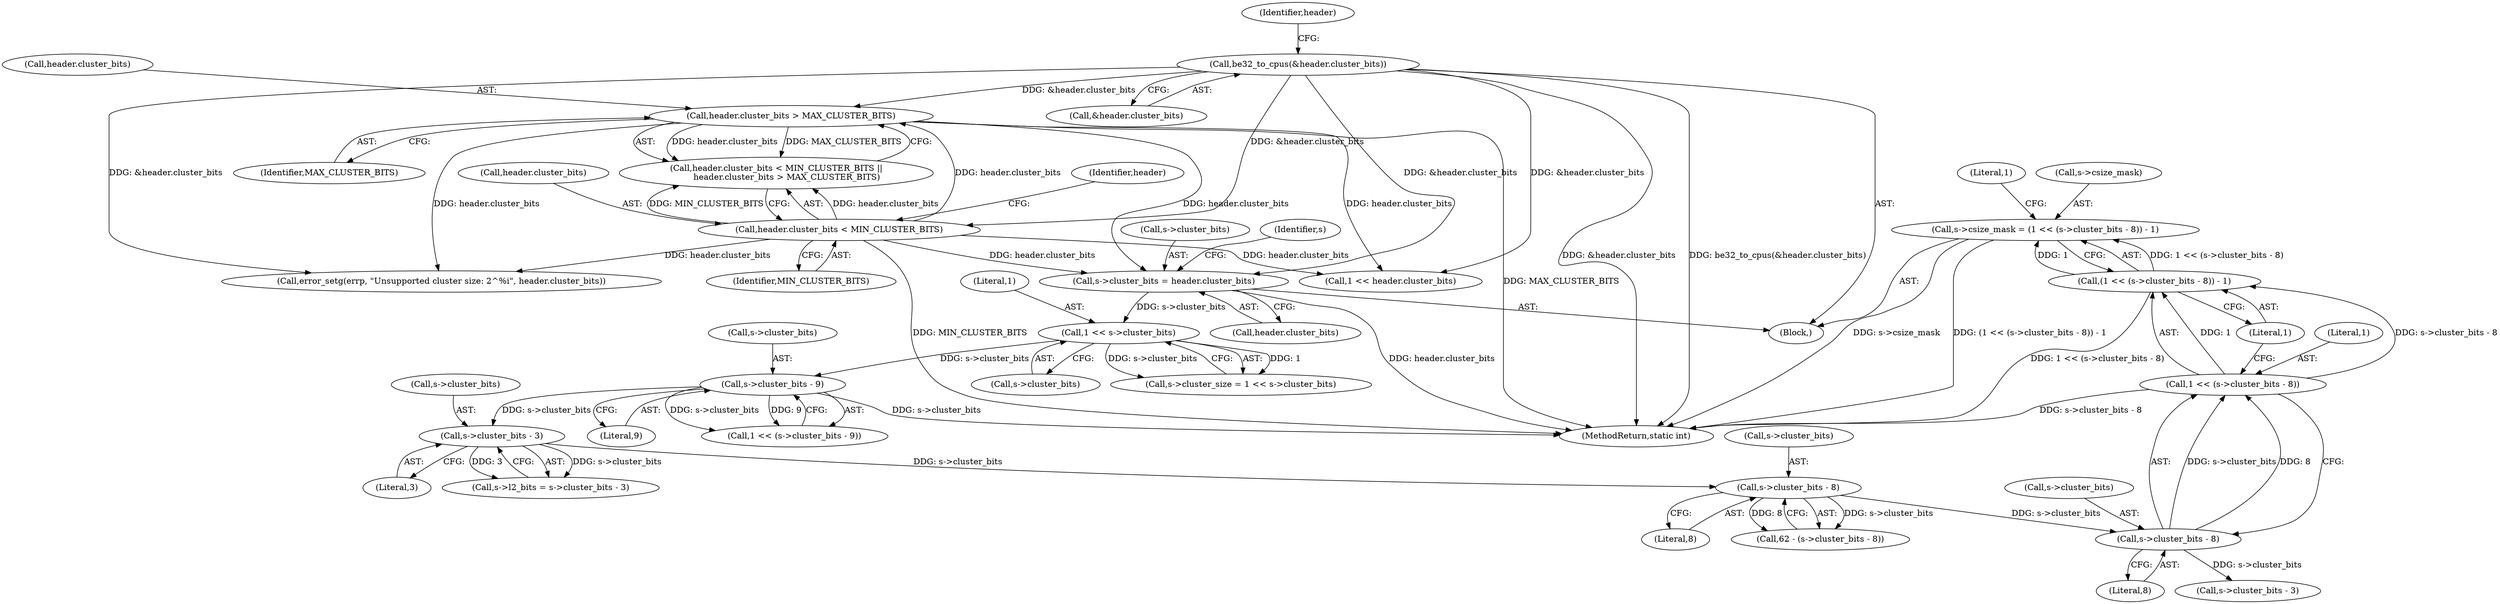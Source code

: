digraph "0_qemu_6a83f8b5bec6f59e56cc49bd49e4c3f8f805d56f_0@pointer" {
"1000698" [label="(Call,s->csize_mask = (1 << (s->cluster_bits - 8)) - 1)"];
"1000702" [label="(Call,(1 << (s->cluster_bits - 8)) - 1)"];
"1000703" [label="(Call,1 << (s->cluster_bits - 8))"];
"1000705" [label="(Call,s->cluster_bits - 8)"];
"1000693" [label="(Call,s->cluster_bits - 8)"];
"1000664" [label="(Call,s->cluster_bits - 3)"];
"1000332" [label="(Call,s->cluster_bits - 9)"];
"1000321" [label="(Call,1 << s->cluster_bits)"];
"1000310" [label="(Call,s->cluster_bits = header.cluster_bits)"];
"1000293" [label="(Call,header.cluster_bits > MAX_CLUSTER_BITS)"];
"1000199" [label="(Call,be32_to_cpus(&header.cluster_bits))"];
"1000288" [label="(Call,header.cluster_bits < MIN_CLUSTER_BITS)"];
"1000697" [label="(Literal,8)"];
"1000705" [label="(Call,s->cluster_bits - 8)"];
"1000288" [label="(Call,header.cluster_bits < MIN_CLUSTER_BITS)"];
"1000693" [label="(Call,s->cluster_bits - 8)"];
"1000295" [label="(Identifier,header)"];
"1000311" [label="(Call,s->cluster_bits)"];
"1000706" [label="(Call,s->cluster_bits)"];
"1000294" [label="(Call,header.cluster_bits)"];
"1000317" [label="(Call,s->cluster_size = 1 << s->cluster_bits)"];
"1000199" [label="(Call,be32_to_cpus(&header.cluster_bits))"];
"1000664" [label="(Call,s->cluster_bits - 3)"];
"1000297" [label="(Identifier,MAX_CLUSTER_BITS)"];
"1000712" [label="(Literal,1)"];
"1000668" [label="(Literal,3)"];
"1000660" [label="(Call,s->l2_bits = s->cluster_bits - 3)"];
"1000292" [label="(Identifier,MIN_CLUSTER_BITS)"];
"1000691" [label="(Call,62 - (s->cluster_bits - 8))"];
"1000200" [label="(Call,&header.cluster_bits)"];
"1000314" [label="(Call,header.cluster_bits)"];
"1000299" [label="(Call,error_setg(errp, \"Unsupported cluster size: 2^%i\", header.cluster_bits))"];
"1000330" [label="(Call,1 << (s->cluster_bits - 9))"];
"1000698" [label="(Call,s->csize_mask = (1 << (s->cluster_bits - 8)) - 1)"];
"1000704" [label="(Literal,1)"];
"1000322" [label="(Literal,1)"];
"1000709" [label="(Literal,8)"];
"1000699" [label="(Call,s->csize_mask)"];
"1000310" [label="(Call,s->cluster_bits = header.cluster_bits)"];
"1000510" [label="(Call,1 << header.cluster_bits)"];
"1000323" [label="(Call,s->cluster_bits)"];
"1000289" [label="(Call,header.cluster_bits)"];
"1000694" [label="(Call,s->cluster_bits)"];
"1001483" [label="(MethodReturn,static int)"];
"1000126" [label="(Block,)"];
"1000703" [label="(Call,1 << (s->cluster_bits - 8))"];
"1000287" [label="(Call,header.cluster_bits < MIN_CLUSTER_BITS ||\n        header.cluster_bits > MAX_CLUSTER_BITS)"];
"1000728" [label="(Call,s->cluster_bits - 3)"];
"1000321" [label="(Call,1 << s->cluster_bits)"];
"1000710" [label="(Literal,1)"];
"1000319" [label="(Identifier,s)"];
"1000336" [label="(Literal,9)"];
"1000332" [label="(Call,s->cluster_bits - 9)"];
"1000207" [label="(Identifier,header)"];
"1000665" [label="(Call,s->cluster_bits)"];
"1000333" [label="(Call,s->cluster_bits)"];
"1000293" [label="(Call,header.cluster_bits > MAX_CLUSTER_BITS)"];
"1000702" [label="(Call,(1 << (s->cluster_bits - 8)) - 1)"];
"1000698" -> "1000126"  [label="AST: "];
"1000698" -> "1000702"  [label="CFG: "];
"1000699" -> "1000698"  [label="AST: "];
"1000702" -> "1000698"  [label="AST: "];
"1000712" -> "1000698"  [label="CFG: "];
"1000698" -> "1001483"  [label="DDG: s->csize_mask"];
"1000698" -> "1001483"  [label="DDG: (1 << (s->cluster_bits - 8)) - 1"];
"1000702" -> "1000698"  [label="DDG: 1 << (s->cluster_bits - 8)"];
"1000702" -> "1000698"  [label="DDG: 1"];
"1000702" -> "1000710"  [label="CFG: "];
"1000703" -> "1000702"  [label="AST: "];
"1000710" -> "1000702"  [label="AST: "];
"1000702" -> "1001483"  [label="DDG: 1 << (s->cluster_bits - 8)"];
"1000703" -> "1000702"  [label="DDG: 1"];
"1000703" -> "1000702"  [label="DDG: s->cluster_bits - 8"];
"1000703" -> "1000705"  [label="CFG: "];
"1000704" -> "1000703"  [label="AST: "];
"1000705" -> "1000703"  [label="AST: "];
"1000710" -> "1000703"  [label="CFG: "];
"1000703" -> "1001483"  [label="DDG: s->cluster_bits - 8"];
"1000705" -> "1000703"  [label="DDG: s->cluster_bits"];
"1000705" -> "1000703"  [label="DDG: 8"];
"1000705" -> "1000709"  [label="CFG: "];
"1000706" -> "1000705"  [label="AST: "];
"1000709" -> "1000705"  [label="AST: "];
"1000693" -> "1000705"  [label="DDG: s->cluster_bits"];
"1000705" -> "1000728"  [label="DDG: s->cluster_bits"];
"1000693" -> "1000691"  [label="AST: "];
"1000693" -> "1000697"  [label="CFG: "];
"1000694" -> "1000693"  [label="AST: "];
"1000697" -> "1000693"  [label="AST: "];
"1000691" -> "1000693"  [label="CFG: "];
"1000693" -> "1000691"  [label="DDG: s->cluster_bits"];
"1000693" -> "1000691"  [label="DDG: 8"];
"1000664" -> "1000693"  [label="DDG: s->cluster_bits"];
"1000664" -> "1000660"  [label="AST: "];
"1000664" -> "1000668"  [label="CFG: "];
"1000665" -> "1000664"  [label="AST: "];
"1000668" -> "1000664"  [label="AST: "];
"1000660" -> "1000664"  [label="CFG: "];
"1000664" -> "1000660"  [label="DDG: s->cluster_bits"];
"1000664" -> "1000660"  [label="DDG: 3"];
"1000332" -> "1000664"  [label="DDG: s->cluster_bits"];
"1000332" -> "1000330"  [label="AST: "];
"1000332" -> "1000336"  [label="CFG: "];
"1000333" -> "1000332"  [label="AST: "];
"1000336" -> "1000332"  [label="AST: "];
"1000330" -> "1000332"  [label="CFG: "];
"1000332" -> "1001483"  [label="DDG: s->cluster_bits"];
"1000332" -> "1000330"  [label="DDG: s->cluster_bits"];
"1000332" -> "1000330"  [label="DDG: 9"];
"1000321" -> "1000332"  [label="DDG: s->cluster_bits"];
"1000321" -> "1000317"  [label="AST: "];
"1000321" -> "1000323"  [label="CFG: "];
"1000322" -> "1000321"  [label="AST: "];
"1000323" -> "1000321"  [label="AST: "];
"1000317" -> "1000321"  [label="CFG: "];
"1000321" -> "1000317"  [label="DDG: 1"];
"1000321" -> "1000317"  [label="DDG: s->cluster_bits"];
"1000310" -> "1000321"  [label="DDG: s->cluster_bits"];
"1000310" -> "1000126"  [label="AST: "];
"1000310" -> "1000314"  [label="CFG: "];
"1000311" -> "1000310"  [label="AST: "];
"1000314" -> "1000310"  [label="AST: "];
"1000319" -> "1000310"  [label="CFG: "];
"1000310" -> "1001483"  [label="DDG: header.cluster_bits"];
"1000293" -> "1000310"  [label="DDG: header.cluster_bits"];
"1000199" -> "1000310"  [label="DDG: &header.cluster_bits"];
"1000288" -> "1000310"  [label="DDG: header.cluster_bits"];
"1000293" -> "1000287"  [label="AST: "];
"1000293" -> "1000297"  [label="CFG: "];
"1000294" -> "1000293"  [label="AST: "];
"1000297" -> "1000293"  [label="AST: "];
"1000287" -> "1000293"  [label="CFG: "];
"1000293" -> "1001483"  [label="DDG: MAX_CLUSTER_BITS"];
"1000293" -> "1000287"  [label="DDG: header.cluster_bits"];
"1000293" -> "1000287"  [label="DDG: MAX_CLUSTER_BITS"];
"1000199" -> "1000293"  [label="DDG: &header.cluster_bits"];
"1000288" -> "1000293"  [label="DDG: header.cluster_bits"];
"1000293" -> "1000299"  [label="DDG: header.cluster_bits"];
"1000293" -> "1000510"  [label="DDG: header.cluster_bits"];
"1000199" -> "1000126"  [label="AST: "];
"1000199" -> "1000200"  [label="CFG: "];
"1000200" -> "1000199"  [label="AST: "];
"1000207" -> "1000199"  [label="CFG: "];
"1000199" -> "1001483"  [label="DDG: &header.cluster_bits"];
"1000199" -> "1001483"  [label="DDG: be32_to_cpus(&header.cluster_bits)"];
"1000199" -> "1000288"  [label="DDG: &header.cluster_bits"];
"1000199" -> "1000299"  [label="DDG: &header.cluster_bits"];
"1000199" -> "1000510"  [label="DDG: &header.cluster_bits"];
"1000288" -> "1000287"  [label="AST: "];
"1000288" -> "1000292"  [label="CFG: "];
"1000289" -> "1000288"  [label="AST: "];
"1000292" -> "1000288"  [label="AST: "];
"1000295" -> "1000288"  [label="CFG: "];
"1000287" -> "1000288"  [label="CFG: "];
"1000288" -> "1001483"  [label="DDG: MIN_CLUSTER_BITS"];
"1000288" -> "1000287"  [label="DDG: header.cluster_bits"];
"1000288" -> "1000287"  [label="DDG: MIN_CLUSTER_BITS"];
"1000288" -> "1000299"  [label="DDG: header.cluster_bits"];
"1000288" -> "1000510"  [label="DDG: header.cluster_bits"];
}
